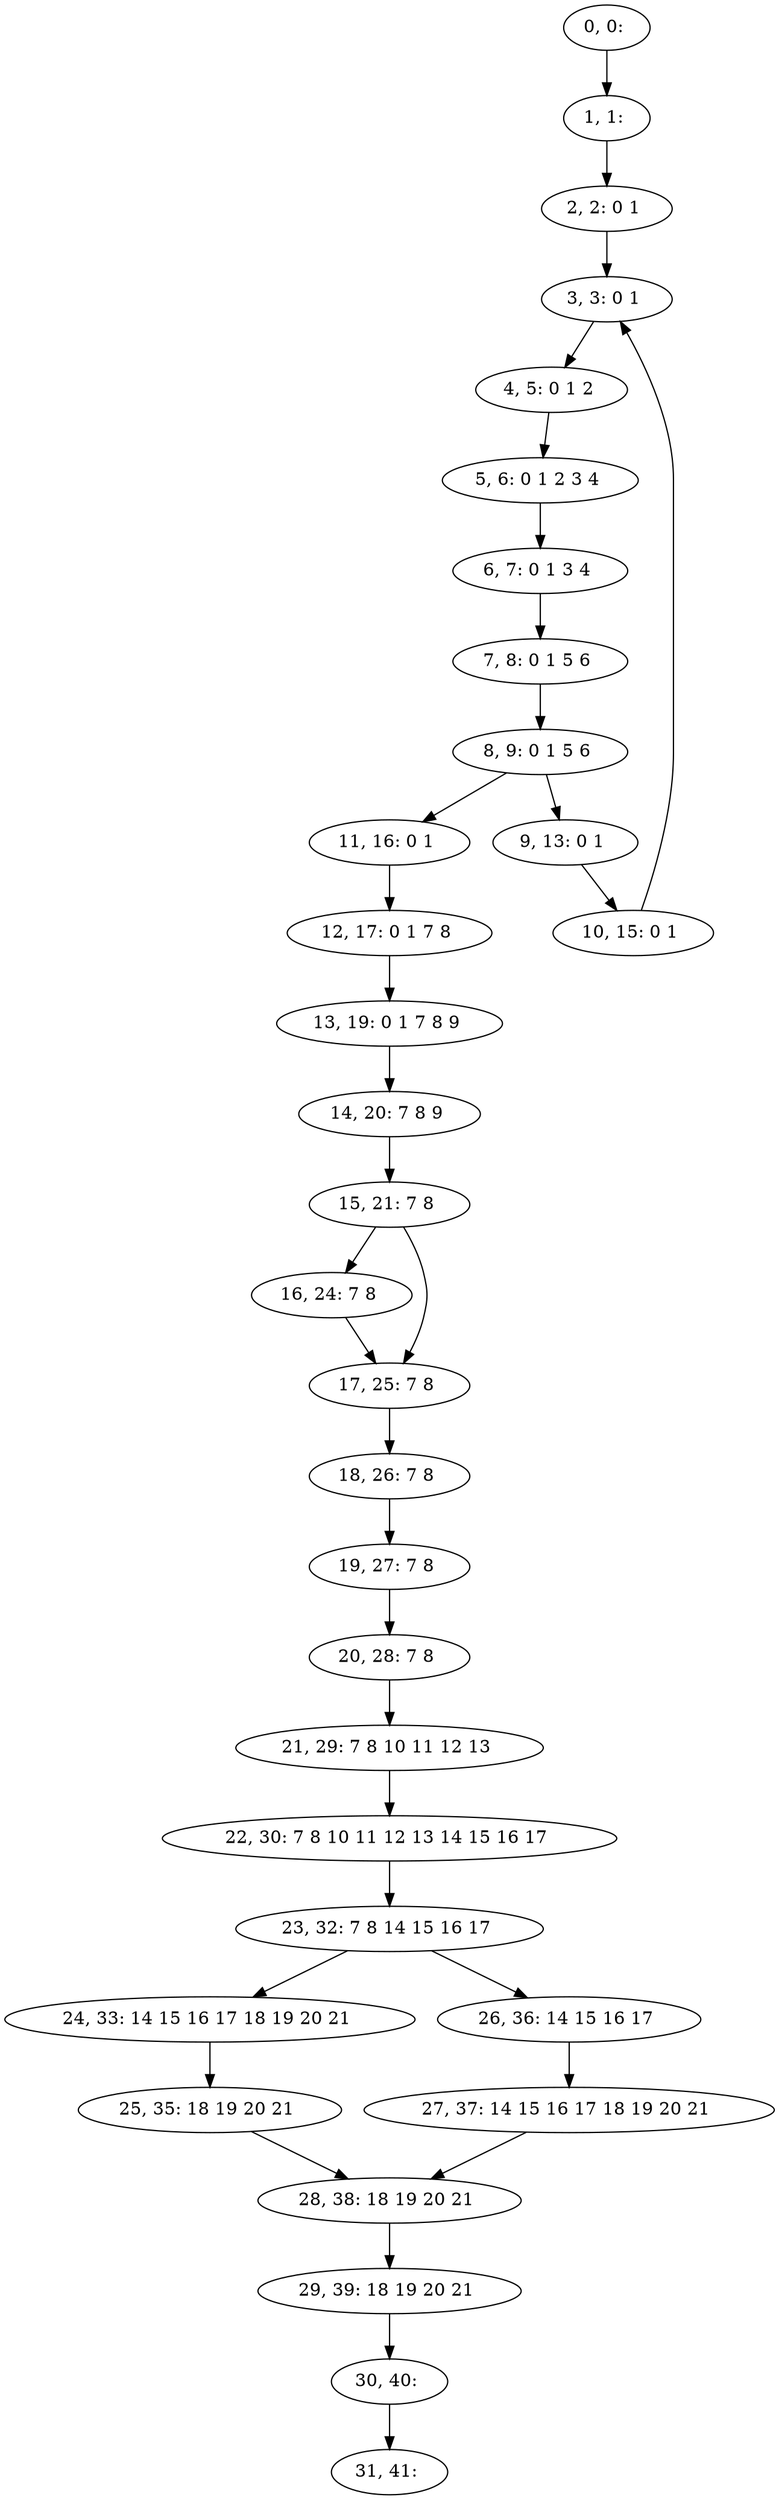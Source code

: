 digraph G {
0[label="0, 0: "];
1[label="1, 1: "];
2[label="2, 2: 0 1 "];
3[label="3, 3: 0 1 "];
4[label="4, 5: 0 1 2 "];
5[label="5, 6: 0 1 2 3 4 "];
6[label="6, 7: 0 1 3 4 "];
7[label="7, 8: 0 1 5 6 "];
8[label="8, 9: 0 1 5 6 "];
9[label="9, 13: 0 1 "];
10[label="10, 15: 0 1 "];
11[label="11, 16: 0 1 "];
12[label="12, 17: 0 1 7 8 "];
13[label="13, 19: 0 1 7 8 9 "];
14[label="14, 20: 7 8 9 "];
15[label="15, 21: 7 8 "];
16[label="16, 24: 7 8 "];
17[label="17, 25: 7 8 "];
18[label="18, 26: 7 8 "];
19[label="19, 27: 7 8 "];
20[label="20, 28: 7 8 "];
21[label="21, 29: 7 8 10 11 12 13 "];
22[label="22, 30: 7 8 10 11 12 13 14 15 16 17 "];
23[label="23, 32: 7 8 14 15 16 17 "];
24[label="24, 33: 14 15 16 17 18 19 20 21 "];
25[label="25, 35: 18 19 20 21 "];
26[label="26, 36: 14 15 16 17 "];
27[label="27, 37: 14 15 16 17 18 19 20 21 "];
28[label="28, 38: 18 19 20 21 "];
29[label="29, 39: 18 19 20 21 "];
30[label="30, 40: "];
31[label="31, 41: "];
0->1 ;
1->2 ;
2->3 ;
3->4 ;
4->5 ;
5->6 ;
6->7 ;
7->8 ;
8->9 ;
8->11 ;
9->10 ;
10->3 ;
11->12 ;
12->13 ;
13->14 ;
14->15 ;
15->16 ;
15->17 ;
16->17 ;
17->18 ;
18->19 ;
19->20 ;
20->21 ;
21->22 ;
22->23 ;
23->24 ;
23->26 ;
24->25 ;
25->28 ;
26->27 ;
27->28 ;
28->29 ;
29->30 ;
30->31 ;
}
